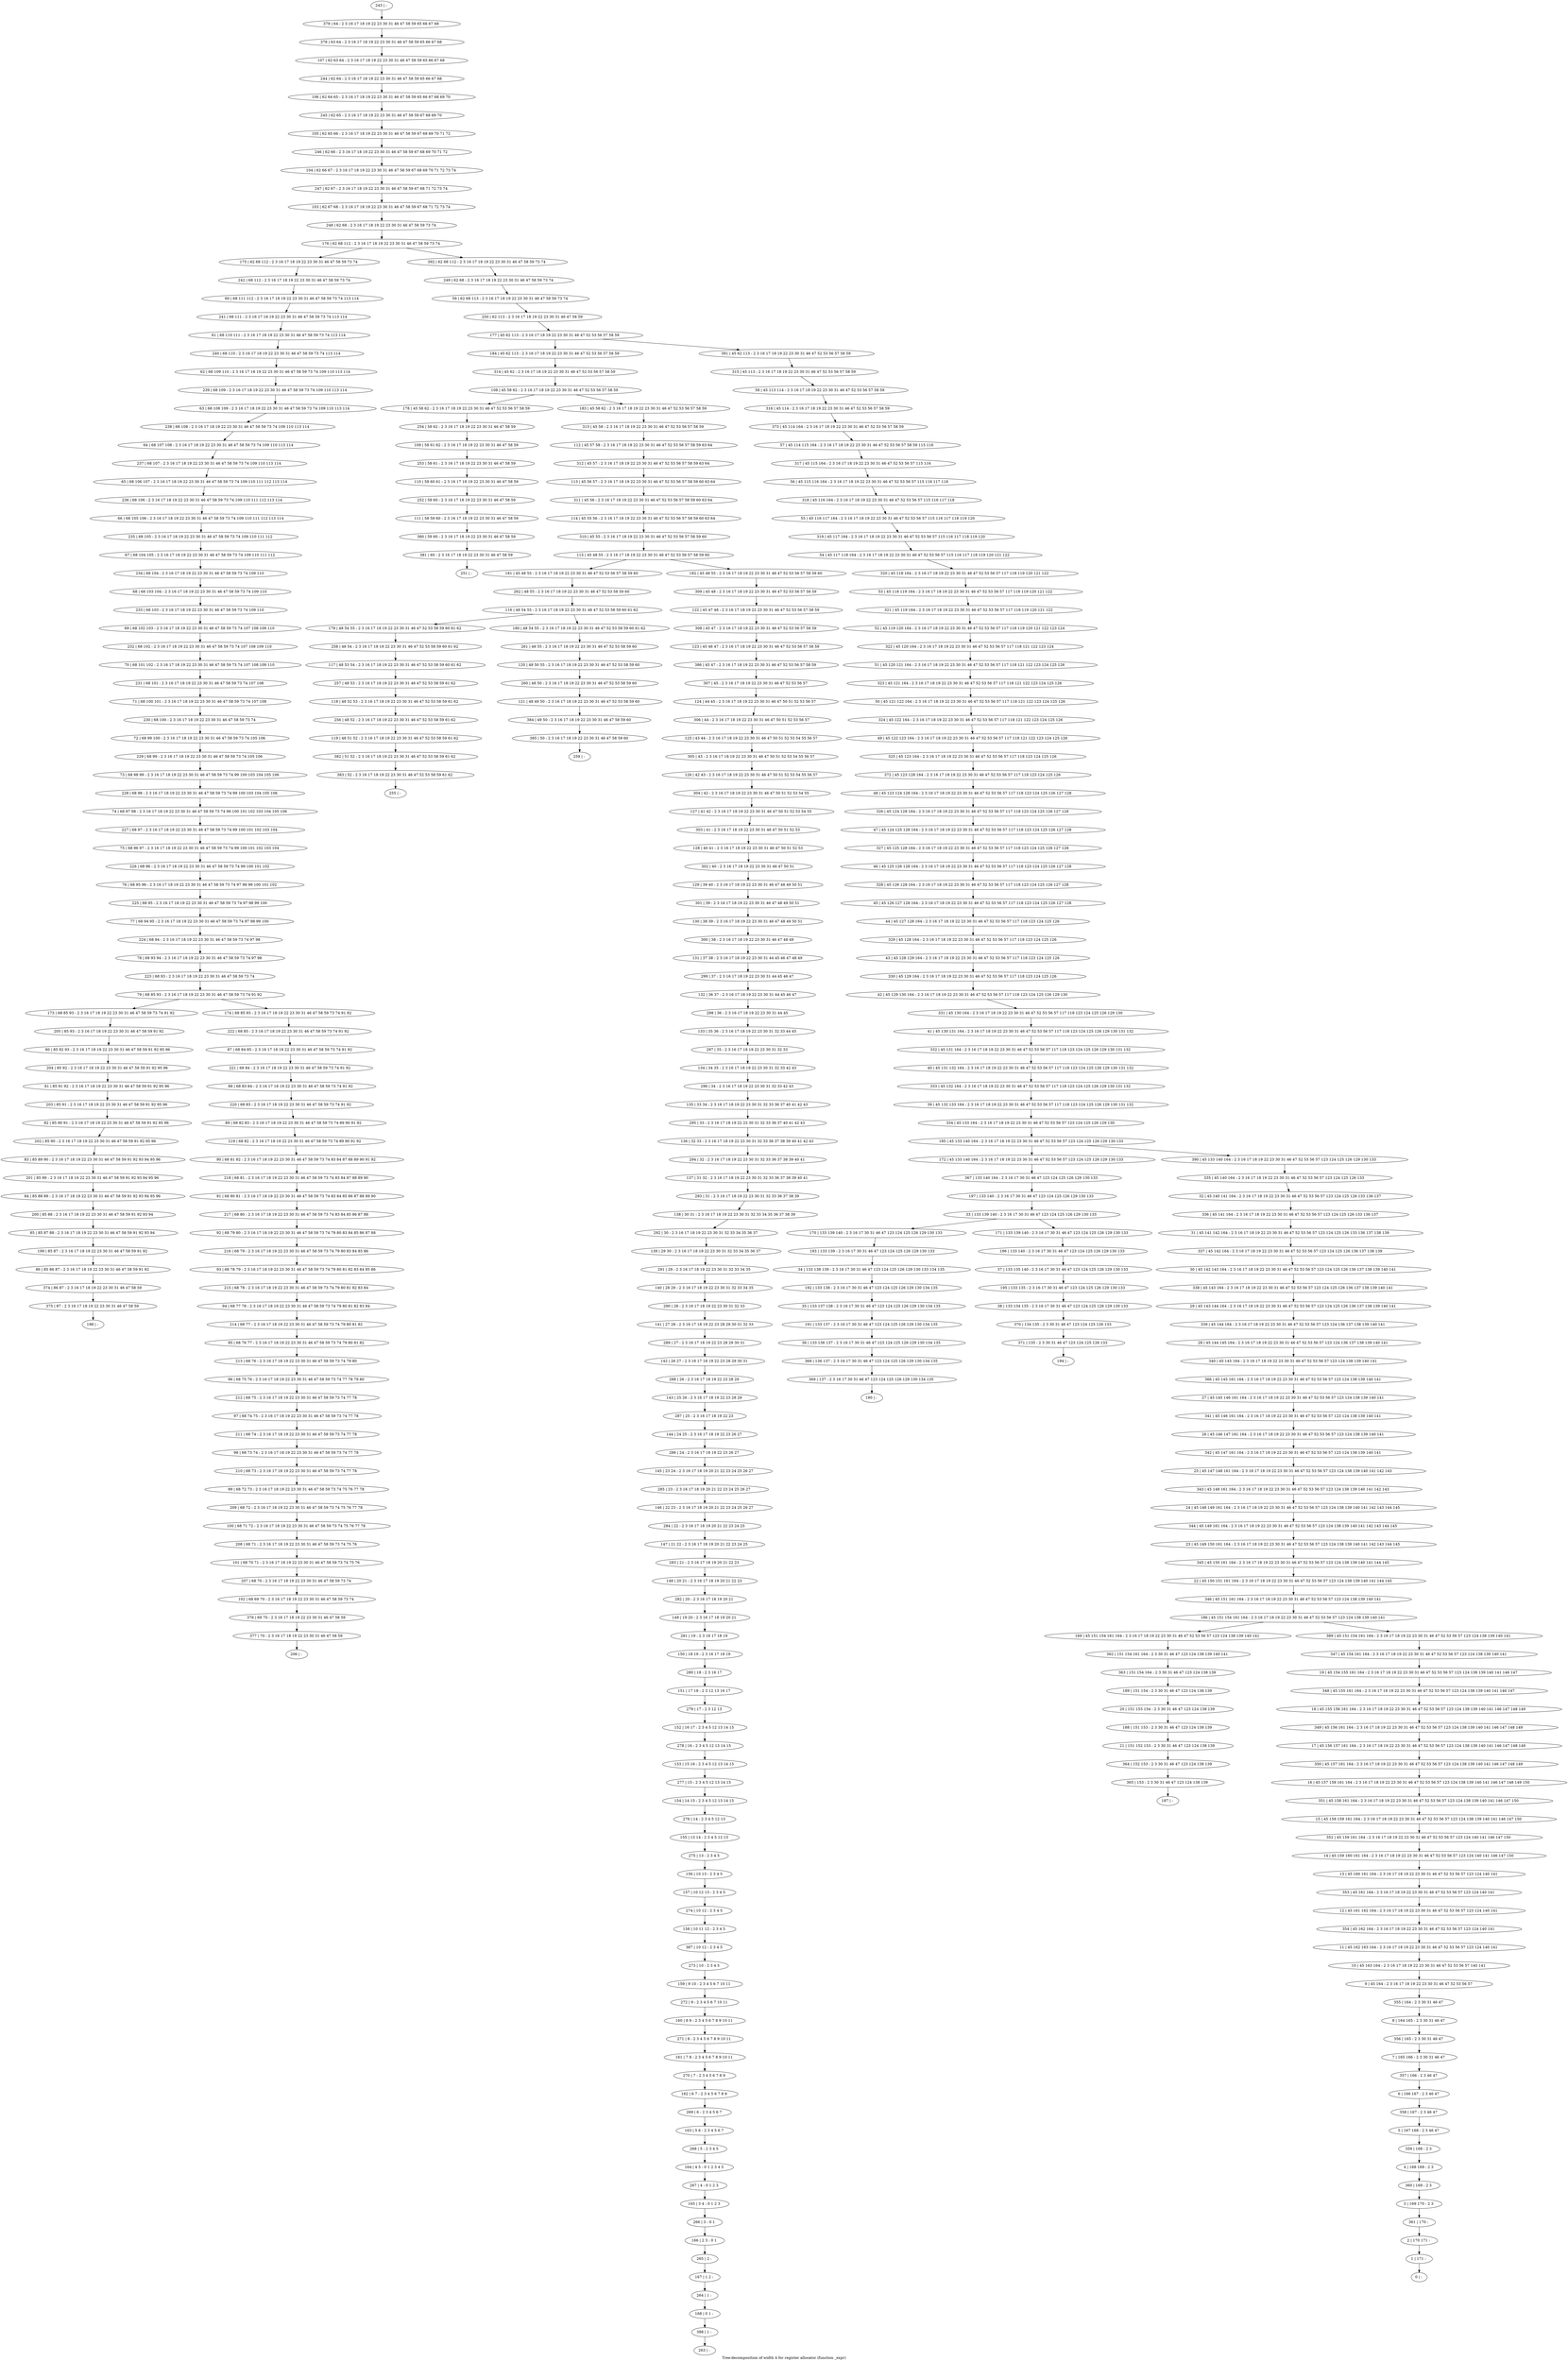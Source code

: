 digraph G {
graph [label="Tree-decomposition of width 4 for register allocator (function _expr)"]
0[label="0 | : "];
1[label="1 | 171 : "];
2[label="2 | 170 171 : "];
3[label="3 | 169 170 : 2 3 "];
4[label="4 | 168 169 : 2 3 "];
5[label="5 | 167 168 : 2 3 46 47 "];
6[label="6 | 166 167 : 2 3 46 47 "];
7[label="7 | 165 166 : 2 3 30 31 46 47 "];
8[label="8 | 164 165 : 2 3 30 31 46 47 "];
9[label="9 | 45 164 : 2 3 16 17 18 19 22 23 30 31 46 47 52 53 56 57 "];
10[label="10 | 45 163 164 : 2 3 16 17 18 19 22 23 30 31 46 47 52 53 56 57 140 141 "];
11[label="11 | 45 162 163 164 : 2 3 16 17 18 19 22 23 30 31 46 47 52 53 56 57 123 124 140 141 "];
12[label="12 | 45 161 162 164 : 2 3 16 17 18 19 22 23 30 31 46 47 52 53 56 57 123 124 140 141 "];
13[label="13 | 45 160 161 164 : 2 3 16 17 18 19 22 23 30 31 46 47 52 53 56 57 123 124 140 141 "];
14[label="14 | 45 159 160 161 164 : 2 3 16 17 18 19 22 23 30 31 46 47 52 53 56 57 123 124 140 141 146 147 150 "];
15[label="15 | 45 158 159 161 164 : 2 3 16 17 18 19 22 23 30 31 46 47 52 53 56 57 123 124 138 139 140 141 146 147 150 "];
16[label="16 | 45 157 158 161 164 : 2 3 16 17 18 19 22 23 30 31 46 47 52 53 56 57 123 124 138 139 140 141 146 147 148 149 150 "];
17[label="17 | 45 156 157 161 164 : 2 3 16 17 18 19 22 23 30 31 46 47 52 53 56 57 123 124 138 139 140 141 146 147 148 149 "];
18[label="18 | 45 155 156 161 164 : 2 3 16 17 18 19 22 23 30 31 46 47 52 53 56 57 123 124 138 139 140 141 146 147 148 149 "];
19[label="19 | 45 154 155 161 164 : 2 3 16 17 18 19 22 23 30 31 46 47 52 53 56 57 123 124 138 139 140 141 146 147 "];
20[label="20 | 151 153 154 : 2 3 30 31 46 47 123 124 138 139 "];
21[label="21 | 151 152 153 : 2 3 30 31 46 47 123 124 138 139 "];
22[label="22 | 45 150 151 161 164 : 2 3 16 17 18 19 22 23 30 31 46 47 52 53 56 57 123 124 138 139 140 141 144 145 "];
23[label="23 | 45 149 150 161 164 : 2 3 16 17 18 19 22 23 30 31 46 47 52 53 56 57 123 124 138 139 140 141 142 143 144 145 "];
24[label="24 | 45 148 149 161 164 : 2 3 16 17 18 19 22 23 30 31 46 47 52 53 56 57 123 124 138 139 140 141 142 143 144 145 "];
25[label="25 | 45 147 148 161 164 : 2 3 16 17 18 19 22 23 30 31 46 47 52 53 56 57 123 124 138 139 140 141 142 143 "];
26[label="26 | 45 146 147 161 164 : 2 3 16 17 18 19 22 23 30 31 46 47 52 53 56 57 123 124 138 139 140 141 "];
27[label="27 | 45 145 146 161 164 : 2 3 16 17 18 19 22 23 30 31 46 47 52 53 56 57 123 124 138 139 140 141 "];
28[label="28 | 45 144 145 164 : 2 3 16 17 18 19 22 23 30 31 46 47 52 53 56 57 123 124 136 137 138 139 140 141 "];
29[label="29 | 45 143 144 164 : 2 3 16 17 18 19 22 23 30 31 46 47 52 53 56 57 123 124 125 126 136 137 138 139 140 141 "];
30[label="30 | 45 142 143 164 : 2 3 16 17 18 19 22 23 30 31 46 47 52 53 56 57 123 124 125 126 136 137 138 139 140 141 "];
31[label="31 | 45 141 142 164 : 2 3 16 17 18 19 22 23 30 31 46 47 52 53 56 57 123 124 125 126 133 136 137 138 139 "];
32[label="32 | 45 140 141 164 : 2 3 16 17 18 19 22 23 30 31 46 47 52 53 56 57 123 124 125 126 133 136 137 "];
33[label="33 | 133 139 140 : 2 3 16 17 30 31 46 47 123 124 125 126 129 130 133 "];
34[label="34 | 133 138 139 : 2 3 16 17 30 31 46 47 123 124 125 126 129 130 133 134 135 "];
35[label="35 | 133 137 138 : 2 3 16 17 30 31 46 47 123 124 125 126 129 130 134 135 "];
36[label="36 | 133 136 137 : 2 3 16 17 30 31 46 47 123 124 125 126 129 130 134 135 "];
37[label="37 | 133 135 140 : 2 3 16 17 30 31 46 47 123 124 125 126 129 130 133 "];
38[label="38 | 133 134 135 : 2 3 16 17 30 31 46 47 123 124 125 126 129 130 133 "];
39[label="39 | 45 132 133 164 : 2 3 16 17 18 19 22 23 30 31 46 47 52 53 56 57 117 118 123 124 125 126 129 130 131 132 "];
40[label="40 | 45 131 132 164 : 2 3 16 17 18 19 22 23 30 31 46 47 52 53 56 57 117 118 123 124 125 126 129 130 131 132 "];
41[label="41 | 45 130 131 164 : 2 3 16 17 18 19 22 23 30 31 46 47 52 53 56 57 117 118 123 124 125 126 129 130 131 132 "];
42[label="42 | 45 129 130 164 : 2 3 16 17 18 19 22 23 30 31 46 47 52 53 56 57 117 118 123 124 125 126 129 130 "];
43[label="43 | 45 128 129 164 : 2 3 16 17 18 19 22 23 30 31 46 47 52 53 56 57 117 118 123 124 125 126 "];
44[label="44 | 45 127 128 164 : 2 3 16 17 18 19 22 23 30 31 46 47 52 53 56 57 117 118 123 124 125 126 "];
45[label="45 | 45 126 127 128 164 : 2 3 16 17 18 19 22 23 30 31 46 47 52 53 56 57 117 118 123 124 125 126 127 128 "];
46[label="46 | 45 125 126 128 164 : 2 3 16 17 18 19 22 23 30 31 46 47 52 53 56 57 117 118 123 124 125 126 127 128 "];
47[label="47 | 45 124 125 128 164 : 2 3 16 17 18 19 22 23 30 31 46 47 52 53 56 57 117 118 123 124 125 126 127 128 "];
48[label="48 | 45 123 124 128 164 : 2 3 16 17 18 19 22 23 30 31 46 47 52 53 56 57 117 118 123 124 125 126 127 128 "];
49[label="49 | 45 122 123 164 : 2 3 16 17 18 19 22 23 30 31 46 47 52 53 56 57 117 118 121 122 123 124 125 126 "];
50[label="50 | 45 121 122 164 : 2 3 16 17 18 19 22 23 30 31 46 47 52 53 56 57 117 118 121 122 123 124 125 126 "];
51[label="51 | 45 120 121 164 : 2 3 16 17 18 19 22 23 30 31 46 47 52 53 56 57 117 118 121 122 123 124 125 126 "];
52[label="52 | 45 119 120 164 : 2 3 16 17 18 19 22 23 30 31 46 47 52 53 56 57 117 118 119 120 121 122 123 124 "];
53[label="53 | 45 118 119 164 : 2 3 16 17 18 19 22 23 30 31 46 47 52 53 56 57 117 118 119 120 121 122 "];
54[label="54 | 45 117 118 164 : 2 3 16 17 18 19 22 23 30 31 46 47 52 53 56 57 115 116 117 118 119 120 121 122 "];
55[label="55 | 45 116 117 164 : 2 3 16 17 18 19 22 23 30 31 46 47 52 53 56 57 115 116 117 118 119 120 "];
56[label="56 | 45 115 116 164 : 2 3 16 17 18 19 22 23 30 31 46 47 52 53 56 57 115 116 117 118 "];
57[label="57 | 45 114 115 164 : 2 3 16 17 18 19 22 23 30 31 46 47 52 53 56 57 58 59 115 116 "];
58[label="58 | 45 113 114 : 2 3 16 17 18 19 22 23 30 31 46 47 52 53 56 57 58 59 "];
59[label="59 | 62 68 113 : 2 3 16 17 18 19 22 23 30 31 46 47 58 59 73 74 "];
60[label="60 | 68 111 112 : 2 3 16 17 18 19 22 23 30 31 46 47 58 59 73 74 113 114 "];
61[label="61 | 68 110 111 : 2 3 16 17 18 19 22 23 30 31 46 47 58 59 73 74 113 114 "];
62[label="62 | 68 109 110 : 2 3 16 17 18 19 22 23 30 31 46 47 58 59 73 74 109 110 113 114 "];
63[label="63 | 68 108 109 : 2 3 16 17 18 19 22 23 30 31 46 47 58 59 73 74 109 110 113 114 "];
64[label="64 | 68 107 108 : 2 3 16 17 18 19 22 23 30 31 46 47 58 59 73 74 109 110 113 114 "];
65[label="65 | 68 106 107 : 2 3 16 17 18 19 22 23 30 31 46 47 58 59 73 74 109 110 111 112 113 114 "];
66[label="66 | 68 105 106 : 2 3 16 17 18 19 22 23 30 31 46 47 58 59 73 74 109 110 111 112 113 114 "];
67[label="67 | 68 104 105 : 2 3 16 17 18 19 22 23 30 31 46 47 58 59 73 74 109 110 111 112 "];
68[label="68 | 68 103 104 : 2 3 16 17 18 19 22 23 30 31 46 47 58 59 73 74 109 110 "];
69[label="69 | 68 102 103 : 2 3 16 17 18 19 22 23 30 31 46 47 58 59 73 74 107 108 109 110 "];
70[label="70 | 68 101 102 : 2 3 16 17 18 19 22 23 30 31 46 47 58 59 73 74 107 108 109 110 "];
71[label="71 | 68 100 101 : 2 3 16 17 18 19 22 23 30 31 46 47 58 59 73 74 107 108 "];
72[label="72 | 68 99 100 : 2 3 16 17 18 19 22 23 30 31 46 47 58 59 73 74 105 106 "];
73[label="73 | 68 98 99 : 2 3 16 17 18 19 22 23 30 31 46 47 58 59 73 74 99 100 103 104 105 106 "];
74[label="74 | 68 97 98 : 2 3 16 17 18 19 22 23 30 31 46 47 58 59 73 74 99 100 101 102 103 104 105 106 "];
75[label="75 | 68 96 97 : 2 3 16 17 18 19 22 23 30 31 46 47 58 59 73 74 99 100 101 102 103 104 "];
76[label="76 | 68 95 96 : 2 3 16 17 18 19 22 23 30 31 46 47 58 59 73 74 97 98 99 100 101 102 "];
77[label="77 | 68 94 95 : 2 3 16 17 18 19 22 23 30 31 46 47 58 59 73 74 97 98 99 100 "];
78[label="78 | 68 93 94 : 2 3 16 17 18 19 22 23 30 31 46 47 58 59 73 74 97 98 "];
79[label="79 | 68 85 93 : 2 3 16 17 18 19 22 23 30 31 46 47 58 59 73 74 91 92 "];
80[label="80 | 85 92 93 : 2 3 16 17 18 19 22 23 30 31 46 47 58 59 91 92 95 96 "];
81[label="81 | 85 91 92 : 2 3 16 17 18 19 22 23 30 31 46 47 58 59 91 92 95 96 "];
82[label="82 | 85 90 91 : 2 3 16 17 18 19 22 23 30 31 46 47 58 59 91 92 95 96 "];
83[label="83 | 85 89 90 : 2 3 16 17 18 19 22 23 30 31 46 47 58 59 91 92 93 94 95 96 "];
84[label="84 | 85 88 89 : 2 3 16 17 18 19 22 23 30 31 46 47 58 59 91 92 93 94 95 96 "];
85[label="85 | 85 87 88 : 2 3 16 17 18 19 22 23 30 31 46 47 58 59 91 92 93 94 "];
86[label="86 | 85 86 87 : 2 3 16 17 18 19 22 23 30 31 46 47 58 59 91 92 "];
87[label="87 | 68 84 85 : 2 3 16 17 18 19 22 23 30 31 46 47 58 59 73 74 91 92 "];
88[label="88 | 68 83 84 : 2 3 16 17 18 19 22 23 30 31 46 47 58 59 73 74 91 92 "];
89[label="89 | 68 82 83 : 2 3 16 17 18 19 22 23 30 31 46 47 58 59 73 74 89 90 91 92 "];
90[label="90 | 68 81 82 : 2 3 16 17 18 19 22 23 30 31 46 47 58 59 73 74 83 84 87 88 89 90 91 92 "];
91[label="91 | 68 80 81 : 2 3 16 17 18 19 22 23 30 31 46 47 58 59 73 74 83 84 85 86 87 88 89 90 "];
92[label="92 | 68 79 80 : 2 3 16 17 18 19 22 23 30 31 46 47 58 59 73 74 79 80 83 84 85 86 87 88 "];
93[label="93 | 68 78 79 : 2 3 16 17 18 19 22 23 30 31 46 47 58 59 73 74 79 80 81 82 83 84 85 86 "];
94[label="94 | 68 77 78 : 2 3 16 17 18 19 22 23 30 31 46 47 58 59 73 74 79 80 81 82 83 84 "];
95[label="95 | 68 76 77 : 2 3 16 17 18 19 22 23 30 31 46 47 58 59 73 74 79 80 81 82 "];
96[label="96 | 68 75 76 : 2 3 16 17 18 19 22 23 30 31 46 47 58 59 73 74 77 78 79 80 "];
97[label="97 | 68 74 75 : 2 3 16 17 18 19 22 23 30 31 46 47 58 59 73 74 77 78 "];
98[label="98 | 68 73 74 : 2 3 16 17 18 19 22 23 30 31 46 47 58 59 73 74 77 78 "];
99[label="99 | 68 72 73 : 2 3 16 17 18 19 22 23 30 31 46 47 58 59 73 74 75 76 77 78 "];
100[label="100 | 68 71 72 : 2 3 16 17 18 19 22 23 30 31 46 47 58 59 73 74 75 76 77 78 "];
101[label="101 | 68 70 71 : 2 3 16 17 18 19 22 23 30 31 46 47 58 59 73 74 75 76 "];
102[label="102 | 68 69 70 : 2 3 16 17 18 19 22 23 30 31 46 47 58 59 73 74 "];
103[label="103 | 62 67 68 : 2 3 16 17 18 19 22 23 30 31 46 47 58 59 67 68 71 72 73 74 "];
104[label="104 | 62 66 67 : 2 3 16 17 18 19 22 23 30 31 46 47 58 59 67 68 69 70 71 72 73 74 "];
105[label="105 | 62 65 66 : 2 3 16 17 18 19 22 23 30 31 46 47 58 59 67 68 69 70 71 72 "];
106[label="106 | 62 64 65 : 2 3 16 17 18 19 22 23 30 31 46 47 58 59 65 66 67 68 69 70 "];
107[label="107 | 62 63 64 : 2 3 16 17 18 19 22 23 30 31 46 47 58 59 65 66 67 68 "];
108[label="108 | 45 58 62 : 2 3 16 17 18 19 22 23 30 31 46 47 52 53 56 57 58 59 "];
109[label="109 | 58 61 62 : 2 3 16 17 18 19 22 23 30 31 46 47 58 59 "];
110[label="110 | 58 60 61 : 2 3 16 17 18 19 22 23 30 31 46 47 58 59 "];
111[label="111 | 58 59 60 : 2 3 16 17 18 19 22 23 30 31 46 47 58 59 "];
112[label="112 | 45 57 58 : 2 3 16 17 18 19 22 23 30 31 46 47 52 53 56 57 58 59 63 64 "];
113[label="113 | 45 56 57 : 2 3 16 17 18 19 22 23 30 31 46 47 52 53 56 57 58 59 60 63 64 "];
114[label="114 | 45 55 56 : 2 3 16 17 18 19 22 23 30 31 46 47 52 53 56 57 58 59 60 63 64 "];
115[label="115 | 45 48 55 : 2 3 16 17 18 19 22 23 30 31 46 47 52 53 56 57 58 59 60 "];
116[label="116 | 48 54 55 : 2 3 16 17 18 19 22 23 30 31 46 47 52 53 58 59 60 61 62 "];
117[label="117 | 48 53 54 : 2 3 16 17 18 19 22 23 30 31 46 47 52 53 58 59 60 61 62 "];
118[label="118 | 48 52 53 : 2 3 16 17 18 19 22 23 30 31 46 47 52 53 58 59 61 62 "];
119[label="119 | 48 51 52 : 2 3 16 17 18 19 22 23 30 31 46 47 52 53 58 59 61 62 "];
120[label="120 | 48 50 55 : 2 3 16 17 18 19 22 23 30 31 46 47 52 53 58 59 60 "];
121[label="121 | 48 49 50 : 2 3 16 17 18 19 22 23 30 31 46 47 52 53 58 59 60 "];
122[label="122 | 45 47 48 : 2 3 16 17 18 19 22 23 30 31 46 47 52 53 56 57 58 59 "];
123[label="123 | 45 46 47 : 2 3 16 17 18 19 22 23 30 31 46 47 52 53 56 57 58 59 "];
124[label="124 | 44 45 : 2 3 16 17 18 19 22 23 30 31 46 47 50 51 52 53 56 57 "];
125[label="125 | 43 44 : 2 3 16 17 18 19 22 23 30 31 46 47 50 51 52 53 54 55 56 57 "];
126[label="126 | 42 43 : 2 3 16 17 18 19 22 23 30 31 46 47 50 51 52 53 54 55 56 57 "];
127[label="127 | 41 42 : 2 3 16 17 18 19 22 23 30 31 46 47 50 51 52 53 54 55 "];
128[label="128 | 40 41 : 2 3 16 17 18 19 22 23 30 31 46 47 50 51 52 53 "];
129[label="129 | 39 40 : 2 3 16 17 18 19 22 23 30 31 46 47 48 49 50 51 "];
130[label="130 | 38 39 : 2 3 16 17 18 19 22 23 30 31 46 47 48 49 50 51 "];
131[label="131 | 37 38 : 2 3 16 17 18 19 22 23 30 31 44 45 46 47 48 49 "];
132[label="132 | 36 37 : 2 3 16 17 18 19 22 23 30 31 44 45 46 47 "];
133[label="133 | 35 36 : 2 3 16 17 18 19 22 23 30 31 32 33 44 45 "];
134[label="134 | 34 35 : 2 3 16 17 18 19 22 23 30 31 32 33 42 43 "];
135[label="135 | 33 34 : 2 3 16 17 18 19 22 23 30 31 32 33 36 37 40 41 42 43 "];
136[label="136 | 32 33 : 2 3 16 17 18 19 22 23 30 31 32 33 36 37 38 39 40 41 42 43 "];
137[label="137 | 31 32 : 2 3 16 17 18 19 22 23 30 31 32 33 36 37 38 39 40 41 "];
138[label="138 | 30 31 : 2 3 16 17 18 19 22 23 30 31 32 33 34 35 36 37 38 39 "];
139[label="139 | 29 30 : 2 3 16 17 18 19 22 23 30 31 32 33 34 35 36 37 "];
140[label="140 | 28 29 : 2 3 16 17 18 19 22 23 30 31 32 33 34 35 "];
141[label="141 | 27 28 : 2 3 16 17 18 19 22 23 28 29 30 31 32 33 "];
142[label="142 | 26 27 : 2 3 16 17 18 19 22 23 28 29 30 31 "];
143[label="143 | 25 26 : 2 3 16 17 18 19 22 23 28 29 "];
144[label="144 | 24 25 : 2 3 16 17 18 19 22 23 26 27 "];
145[label="145 | 23 24 : 2 3 16 17 18 19 20 21 22 23 24 25 26 27 "];
146[label="146 | 22 23 : 2 3 16 17 18 19 20 21 22 23 24 25 26 27 "];
147[label="147 | 21 22 : 2 3 16 17 18 19 20 21 22 23 24 25 "];
148[label="148 | 20 21 : 2 3 16 17 18 19 20 21 22 23 "];
149[label="149 | 19 20 : 2 3 16 17 18 19 20 21 "];
150[label="150 | 18 19 : 2 3 16 17 18 19 "];
151[label="151 | 17 18 : 2 3 12 13 16 17 "];
152[label="152 | 16 17 : 2 3 4 5 12 13 14 15 "];
153[label="153 | 15 16 : 2 3 4 5 12 13 14 15 "];
154[label="154 | 14 15 : 2 3 4 5 12 13 14 15 "];
155[label="155 | 13 14 : 2 3 4 5 12 13 "];
156[label="156 | 10 13 : 2 3 4 5 "];
157[label="157 | 10 12 13 : 2 3 4 5 "];
158[label="158 | 10 11 12 : 2 3 4 5 "];
159[label="159 | 9 10 : 2 3 4 5 6 7 10 11 "];
160[label="160 | 8 9 : 2 3 4 5 6 7 8 9 10 11 "];
161[label="161 | 7 8 : 2 3 4 5 6 7 8 9 10 11 "];
162[label="162 | 6 7 : 2 3 4 5 6 7 8 9 "];
163[label="163 | 5 6 : 2 3 4 5 6 7 "];
164[label="164 | 4 5 : 0 1 2 3 4 5 "];
165[label="165 | 3 4 : 0 1 2 3 "];
166[label="166 | 2 3 : 0 1 "];
167[label="167 | 1 2 : "];
168[label="168 | 0 1 : "];
169[label="169 | 45 151 154 161 164 : 2 3 16 17 18 19 22 23 30 31 46 47 52 53 56 57 123 124 138 139 140 141 "];
170[label="170 | 133 139 140 : 2 3 16 17 30 31 46 47 123 124 125 126 129 130 133 "];
171[label="171 | 133 139 140 : 2 3 16 17 30 31 46 47 123 124 125 126 129 130 133 "];
172[label="172 | 45 133 140 164 : 2 3 16 17 18 19 22 23 30 31 46 47 52 53 56 57 123 124 125 126 129 130 133 "];
173[label="173 | 68 85 93 : 2 3 16 17 18 19 22 23 30 31 46 47 58 59 73 74 91 92 "];
174[label="174 | 68 85 93 : 2 3 16 17 18 19 22 23 30 31 46 47 58 59 73 74 91 92 "];
175[label="175 | 62 68 112 : 2 3 16 17 18 19 22 23 30 31 46 47 58 59 73 74 "];
176[label="176 | 62 68 112 : 2 3 16 17 18 19 22 23 30 31 46 47 58 59 73 74 "];
177[label="177 | 45 62 113 : 2 3 16 17 18 19 22 23 30 31 46 47 52 53 56 57 58 59 "];
178[label="178 | 45 58 62 : 2 3 16 17 18 19 22 23 30 31 46 47 52 53 56 57 58 59 "];
179[label="179 | 48 54 55 : 2 3 16 17 18 19 22 23 30 31 46 47 52 53 58 59 60 61 62 "];
180[label="180 | 48 54 55 : 2 3 16 17 18 19 22 23 30 31 46 47 52 53 58 59 60 61 62 "];
181[label="181 | 45 48 55 : 2 3 16 17 18 19 22 23 30 31 46 47 52 53 56 57 58 59 60 "];
182[label="182 | 45 48 55 : 2 3 16 17 18 19 22 23 30 31 46 47 52 53 56 57 58 59 60 "];
183[label="183 | 45 58 62 : 2 3 16 17 18 19 22 23 30 31 46 47 52 53 56 57 58 59 "];
184[label="184 | 45 62 113 : 2 3 16 17 18 19 22 23 30 31 46 47 52 53 56 57 58 59 "];
185[label="185 | 45 133 140 164 : 2 3 16 17 18 19 22 23 30 31 46 47 52 53 56 57 123 124 125 126 129 130 133 "];
186[label="186 | 45 151 154 161 164 : 2 3 16 17 18 19 22 23 30 31 46 47 52 53 56 57 123 124 138 139 140 141 "];
187[label="187 | : "];
188[label="188 | 151 153 : 2 3 30 31 46 47 123 124 138 139 "];
189[label="189 | 151 154 : 2 3 30 31 46 47 123 124 138 139 "];
190[label="190 | : "];
191[label="191 | 133 137 : 2 3 16 17 30 31 46 47 123 124 125 126 129 130 134 135 "];
192[label="192 | 133 138 : 2 3 16 17 30 31 46 47 123 124 125 126 129 130 134 135 "];
193[label="193 | 133 139 : 2 3 16 17 30 31 46 47 123 124 125 126 129 130 133 "];
194[label="194 | : "];
195[label="195 | 133 135 : 2 3 16 17 30 31 46 47 123 124 125 126 129 130 133 "];
196[label="196 | 133 140 : 2 3 16 17 30 31 46 47 123 124 125 126 129 130 133 "];
197[label="197 | 133 140 : 2 3 16 17 30 31 46 47 123 124 125 126 129 130 133 "];
198[label="198 | : "];
199[label="199 | 85 87 : 2 3 16 17 18 19 22 23 30 31 46 47 58 59 91 92 "];
200[label="200 | 85 88 : 2 3 16 17 18 19 22 23 30 31 46 47 58 59 91 92 93 94 "];
201[label="201 | 85 89 : 2 3 16 17 18 19 22 23 30 31 46 47 58 59 91 92 93 94 95 96 "];
202[label="202 | 85 90 : 2 3 16 17 18 19 22 23 30 31 46 47 58 59 91 92 95 96 "];
203[label="203 | 85 91 : 2 3 16 17 18 19 22 23 30 31 46 47 58 59 91 92 95 96 "];
204[label="204 | 85 92 : 2 3 16 17 18 19 22 23 30 31 46 47 58 59 91 92 95 96 "];
205[label="205 | 85 93 : 2 3 16 17 18 19 22 23 30 31 46 47 58 59 91 92 "];
206[label="206 | : "];
207[label="207 | 68 70 : 2 3 16 17 18 19 22 23 30 31 46 47 58 59 73 74 "];
208[label="208 | 68 71 : 2 3 16 17 18 19 22 23 30 31 46 47 58 59 73 74 75 76 "];
209[label="209 | 68 72 : 2 3 16 17 18 19 22 23 30 31 46 47 58 59 73 74 75 76 77 78 "];
210[label="210 | 68 73 : 2 3 16 17 18 19 22 23 30 31 46 47 58 59 73 74 77 78 "];
211[label="211 | 68 74 : 2 3 16 17 18 19 22 23 30 31 46 47 58 59 73 74 77 78 "];
212[label="212 | 68 75 : 2 3 16 17 18 19 22 23 30 31 46 47 58 59 73 74 77 78 "];
213[label="213 | 68 76 : 2 3 16 17 18 19 22 23 30 31 46 47 58 59 73 74 79 80 "];
214[label="214 | 68 77 : 2 3 16 17 18 19 22 23 30 31 46 47 58 59 73 74 79 80 81 82 "];
215[label="215 | 68 78 : 2 3 16 17 18 19 22 23 30 31 46 47 58 59 73 74 79 80 81 82 83 84 "];
216[label="216 | 68 79 : 2 3 16 17 18 19 22 23 30 31 46 47 58 59 73 74 79 80 83 84 85 86 "];
217[label="217 | 68 80 : 2 3 16 17 18 19 22 23 30 31 46 47 58 59 73 74 83 84 85 86 87 88 "];
218[label="218 | 68 81 : 2 3 16 17 18 19 22 23 30 31 46 47 58 59 73 74 83 84 87 88 89 90 "];
219[label="219 | 68 82 : 2 3 16 17 18 19 22 23 30 31 46 47 58 59 73 74 89 90 91 92 "];
220[label="220 | 68 83 : 2 3 16 17 18 19 22 23 30 31 46 47 58 59 73 74 91 92 "];
221[label="221 | 68 84 : 2 3 16 17 18 19 22 23 30 31 46 47 58 59 73 74 91 92 "];
222[label="222 | 68 85 : 2 3 16 17 18 19 22 23 30 31 46 47 58 59 73 74 91 92 "];
223[label="223 | 68 93 : 2 3 16 17 18 19 22 23 30 31 46 47 58 59 73 74 "];
224[label="224 | 68 94 : 2 3 16 17 18 19 22 23 30 31 46 47 58 59 73 74 97 98 "];
225[label="225 | 68 95 : 2 3 16 17 18 19 22 23 30 31 46 47 58 59 73 74 97 98 99 100 "];
226[label="226 | 68 96 : 2 3 16 17 18 19 22 23 30 31 46 47 58 59 73 74 99 100 101 102 "];
227[label="227 | 68 97 : 2 3 16 17 18 19 22 23 30 31 46 47 58 59 73 74 99 100 101 102 103 104 "];
228[label="228 | 68 98 : 2 3 16 17 18 19 22 23 30 31 46 47 58 59 73 74 99 100 103 104 105 106 "];
229[label="229 | 68 99 : 2 3 16 17 18 19 22 23 30 31 46 47 58 59 73 74 105 106 "];
230[label="230 | 68 100 : 2 3 16 17 18 19 22 23 30 31 46 47 58 59 73 74 "];
231[label="231 | 68 101 : 2 3 16 17 18 19 22 23 30 31 46 47 58 59 73 74 107 108 "];
232[label="232 | 68 102 : 2 3 16 17 18 19 22 23 30 31 46 47 58 59 73 74 107 108 109 110 "];
233[label="233 | 68 103 : 2 3 16 17 18 19 22 23 30 31 46 47 58 59 73 74 109 110 "];
234[label="234 | 68 104 : 2 3 16 17 18 19 22 23 30 31 46 47 58 59 73 74 109 110 "];
235[label="235 | 68 105 : 2 3 16 17 18 19 22 23 30 31 46 47 58 59 73 74 109 110 111 112 "];
236[label="236 | 68 106 : 2 3 16 17 18 19 22 23 30 31 46 47 58 59 73 74 109 110 111 112 113 114 "];
237[label="237 | 68 107 : 2 3 16 17 18 19 22 23 30 31 46 47 58 59 73 74 109 110 113 114 "];
238[label="238 | 68 108 : 2 3 16 17 18 19 22 23 30 31 46 47 58 59 73 74 109 110 113 114 "];
239[label="239 | 68 109 : 2 3 16 17 18 19 22 23 30 31 46 47 58 59 73 74 109 110 113 114 "];
240[label="240 | 68 110 : 2 3 16 17 18 19 22 23 30 31 46 47 58 59 73 74 113 114 "];
241[label="241 | 68 111 : 2 3 16 17 18 19 22 23 30 31 46 47 58 59 73 74 113 114 "];
242[label="242 | 68 112 : 2 3 16 17 18 19 22 23 30 31 46 47 58 59 73 74 "];
243[label="243 | : "];
244[label="244 | 62 64 : 2 3 16 17 18 19 22 23 30 31 46 47 58 59 65 66 67 68 "];
245[label="245 | 62 65 : 2 3 16 17 18 19 22 23 30 31 46 47 58 59 67 68 69 70 "];
246[label="246 | 62 66 : 2 3 16 17 18 19 22 23 30 31 46 47 58 59 67 68 69 70 71 72 "];
247[label="247 | 62 67 : 2 3 16 17 18 19 22 23 30 31 46 47 58 59 67 68 71 72 73 74 "];
248[label="248 | 62 68 : 2 3 16 17 18 19 22 23 30 31 46 47 58 59 73 74 "];
249[label="249 | 62 68 : 2 3 16 17 18 19 22 23 30 31 46 47 58 59 73 74 "];
250[label="250 | 62 113 : 2 3 16 17 18 19 22 23 30 31 46 47 58 59 "];
251[label="251 | : "];
252[label="252 | 58 60 : 2 3 16 17 18 19 22 23 30 31 46 47 58 59 "];
253[label="253 | 58 61 : 2 3 16 17 18 19 22 23 30 31 46 47 58 59 "];
254[label="254 | 58 62 : 2 3 16 17 18 19 22 23 30 31 46 47 58 59 "];
255[label="255 | : "];
256[label="256 | 48 52 : 2 3 16 17 18 19 22 23 30 31 46 47 52 53 58 59 61 62 "];
257[label="257 | 48 53 : 2 3 16 17 18 19 22 23 30 31 46 47 52 53 58 59 61 62 "];
258[label="258 | 48 54 : 2 3 16 17 18 19 22 23 30 31 46 47 52 53 58 59 60 61 62 "];
259[label="259 | : "];
260[label="260 | 48 50 : 2 3 16 17 18 19 22 23 30 31 46 47 52 53 58 59 60 "];
261[label="261 | 48 55 : 2 3 16 17 18 19 22 23 30 31 46 47 52 53 58 59 60 "];
262[label="262 | 48 55 : 2 3 16 17 18 19 22 23 30 31 46 47 52 53 58 59 60 "];
263[label="263 | : "];
264[label="264 | 1 : "];
265[label="265 | 2 : "];
266[label="266 | 3 : 0 1 "];
267[label="267 | 4 : 0 1 2 3 "];
268[label="268 | 5 : 2 3 4 5 "];
269[label="269 | 6 : 2 3 4 5 6 7 "];
270[label="270 | 7 : 2 3 4 5 6 7 8 9 "];
271[label="271 | 8 : 2 3 4 5 6 7 8 9 10 11 "];
272[label="272 | 9 : 2 3 4 5 6 7 10 11 "];
273[label="273 | 10 : 2 3 4 5 "];
274[label="274 | 10 12 : 2 3 4 5 "];
275[label="275 | 13 : 2 3 4 5 "];
276[label="276 | 14 : 2 3 4 5 12 13 "];
277[label="277 | 15 : 2 3 4 5 12 13 14 15 "];
278[label="278 | 16 : 2 3 4 5 12 13 14 15 "];
279[label="279 | 17 : 2 3 12 13 "];
280[label="280 | 18 : 2 3 16 17 "];
281[label="281 | 19 : 2 3 16 17 18 19 "];
282[label="282 | 20 : 2 3 16 17 18 19 20 21 "];
283[label="283 | 21 : 2 3 16 17 18 19 20 21 22 23 "];
284[label="284 | 22 : 2 3 16 17 18 19 20 21 22 23 24 25 "];
285[label="285 | 23 : 2 3 16 17 18 19 20 21 22 23 24 25 26 27 "];
286[label="286 | 24 : 2 3 16 17 18 19 22 23 26 27 "];
287[label="287 | 25 : 2 3 16 17 18 19 22 23 "];
288[label="288 | 26 : 2 3 16 17 18 19 22 23 28 29 "];
289[label="289 | 27 : 2 3 16 17 18 19 22 23 28 29 30 31 "];
290[label="290 | 28 : 2 3 16 17 18 19 22 23 30 31 32 33 "];
291[label="291 | 29 : 2 3 16 17 18 19 22 23 30 31 32 33 34 35 "];
292[label="292 | 30 : 2 3 16 17 18 19 22 23 30 31 32 33 34 35 36 37 "];
293[label="293 | 31 : 2 3 16 17 18 19 22 23 30 31 32 33 36 37 38 39 "];
294[label="294 | 32 : 2 3 16 17 18 19 22 23 30 31 32 33 36 37 38 39 40 41 "];
295[label="295 | 33 : 2 3 16 17 18 19 22 23 30 31 32 33 36 37 40 41 42 43 "];
296[label="296 | 34 : 2 3 16 17 18 19 22 23 30 31 32 33 42 43 "];
297[label="297 | 35 : 2 3 16 17 18 19 22 23 30 31 32 33 "];
298[label="298 | 36 : 2 3 16 17 18 19 22 23 30 31 44 45 "];
299[label="299 | 37 : 2 3 16 17 18 19 22 23 30 31 44 45 46 47 "];
300[label="300 | 38 : 2 3 16 17 18 19 22 23 30 31 46 47 48 49 "];
301[label="301 | 39 : 2 3 16 17 18 19 22 23 30 31 46 47 48 49 50 51 "];
302[label="302 | 40 : 2 3 16 17 18 19 22 23 30 31 46 47 50 51 "];
303[label="303 | 41 : 2 3 16 17 18 19 22 23 30 31 46 47 50 51 52 53 "];
304[label="304 | 42 : 2 3 16 17 18 19 22 23 30 31 46 47 50 51 52 53 54 55 "];
305[label="305 | 43 : 2 3 16 17 18 19 22 23 30 31 46 47 50 51 52 53 54 55 56 57 "];
306[label="306 | 44 : 2 3 16 17 18 19 22 23 30 31 46 47 50 51 52 53 56 57 "];
307[label="307 | 45 : 2 3 16 17 18 19 22 23 30 31 46 47 52 53 56 57 "];
308[label="308 | 45 47 : 2 3 16 17 18 19 22 23 30 31 46 47 52 53 56 57 58 59 "];
309[label="309 | 45 48 : 2 3 16 17 18 19 22 23 30 31 46 47 52 53 56 57 58 59 "];
310[label="310 | 45 55 : 2 3 16 17 18 19 22 23 30 31 46 47 52 53 56 57 58 59 60 "];
311[label="311 | 45 56 : 2 3 16 17 18 19 22 23 30 31 46 47 52 53 56 57 58 59 60 63 64 "];
312[label="312 | 45 57 : 2 3 16 17 18 19 22 23 30 31 46 47 52 53 56 57 58 59 63 64 "];
313[label="313 | 45 58 : 2 3 16 17 18 19 22 23 30 31 46 47 52 53 56 57 58 59 "];
314[label="314 | 45 62 : 2 3 16 17 18 19 22 23 30 31 46 47 52 53 56 57 58 59 "];
315[label="315 | 45 113 : 2 3 16 17 18 19 22 23 30 31 46 47 52 53 56 57 58 59 "];
316[label="316 | 45 114 : 2 3 16 17 18 19 22 23 30 31 46 47 52 53 56 57 58 59 "];
317[label="317 | 45 115 164 : 2 3 16 17 18 19 22 23 30 31 46 47 52 53 56 57 115 116 "];
318[label="318 | 45 116 164 : 2 3 16 17 18 19 22 23 30 31 46 47 52 53 56 57 115 116 117 118 "];
319[label="319 | 45 117 164 : 2 3 16 17 18 19 22 23 30 31 46 47 52 53 56 57 115 116 117 118 119 120 "];
320[label="320 | 45 118 164 : 2 3 16 17 18 19 22 23 30 31 46 47 52 53 56 57 117 118 119 120 121 122 "];
321[label="321 | 45 119 164 : 2 3 16 17 18 19 22 23 30 31 46 47 52 53 56 57 117 118 119 120 121 122 "];
322[label="322 | 45 120 164 : 2 3 16 17 18 19 22 23 30 31 46 47 52 53 56 57 117 118 121 122 123 124 "];
323[label="323 | 45 121 164 : 2 3 16 17 18 19 22 23 30 31 46 47 52 53 56 57 117 118 121 122 123 124 125 126 "];
324[label="324 | 45 122 164 : 2 3 16 17 18 19 22 23 30 31 46 47 52 53 56 57 117 118 121 122 123 124 125 126 "];
325[label="325 | 45 123 164 : 2 3 16 17 18 19 22 23 30 31 46 47 52 53 56 57 117 118 123 124 125 126 "];
326[label="326 | 45 124 128 164 : 2 3 16 17 18 19 22 23 30 31 46 47 52 53 56 57 117 118 123 124 125 126 127 128 "];
327[label="327 | 45 125 128 164 : 2 3 16 17 18 19 22 23 30 31 46 47 52 53 56 57 117 118 123 124 125 126 127 128 "];
328[label="328 | 45 126 128 164 : 2 3 16 17 18 19 22 23 30 31 46 47 52 53 56 57 117 118 123 124 125 126 127 128 "];
329[label="329 | 45 128 164 : 2 3 16 17 18 19 22 23 30 31 46 47 52 53 56 57 117 118 123 124 125 126 "];
330[label="330 | 45 129 164 : 2 3 16 17 18 19 22 23 30 31 46 47 52 53 56 57 117 118 123 124 125 126 "];
331[label="331 | 45 130 164 : 2 3 16 17 18 19 22 23 30 31 46 47 52 53 56 57 117 118 123 124 125 126 129 130 "];
332[label="332 | 45 131 164 : 2 3 16 17 18 19 22 23 30 31 46 47 52 53 56 57 117 118 123 124 125 126 129 130 131 132 "];
333[label="333 | 45 132 164 : 2 3 16 17 18 19 22 23 30 31 46 47 52 53 56 57 117 118 123 124 125 126 129 130 131 132 "];
334[label="334 | 45 133 164 : 2 3 16 17 18 19 22 23 30 31 46 47 52 53 56 57 123 124 125 126 129 130 "];
335[label="335 | 45 140 164 : 2 3 16 17 18 19 22 23 30 31 46 47 52 53 56 57 123 124 125 126 133 "];
336[label="336 | 45 141 164 : 2 3 16 17 18 19 22 23 30 31 46 47 52 53 56 57 123 124 125 126 133 136 137 "];
337[label="337 | 45 142 164 : 2 3 16 17 18 19 22 23 30 31 46 47 52 53 56 57 123 124 125 126 136 137 138 139 "];
338[label="338 | 45 143 164 : 2 3 16 17 18 19 22 23 30 31 46 47 52 53 56 57 123 124 125 126 136 137 138 139 140 141 "];
339[label="339 | 45 144 164 : 2 3 16 17 18 19 22 23 30 31 46 47 52 53 56 57 123 124 136 137 138 139 140 141 "];
340[label="340 | 45 145 164 : 2 3 16 17 18 19 22 23 30 31 46 47 52 53 56 57 123 124 138 139 140 141 "];
341[label="341 | 45 146 161 164 : 2 3 16 17 18 19 22 23 30 31 46 47 52 53 56 57 123 124 138 139 140 141 "];
342[label="342 | 45 147 161 164 : 2 3 16 17 18 19 22 23 30 31 46 47 52 53 56 57 123 124 138 139 140 141 "];
343[label="343 | 45 148 161 164 : 2 3 16 17 18 19 22 23 30 31 46 47 52 53 56 57 123 124 138 139 140 141 142 143 "];
344[label="344 | 45 149 161 164 : 2 3 16 17 18 19 22 23 30 31 46 47 52 53 56 57 123 124 138 139 140 141 142 143 144 145 "];
345[label="345 | 45 150 161 164 : 2 3 16 17 18 19 22 23 30 31 46 47 52 53 56 57 123 124 138 139 140 141 144 145 "];
346[label="346 | 45 151 161 164 : 2 3 16 17 18 19 22 23 30 31 46 47 52 53 56 57 123 124 138 139 140 141 "];
347[label="347 | 45 154 161 164 : 2 3 16 17 18 19 22 23 30 31 46 47 52 53 56 57 123 124 138 139 140 141 "];
348[label="348 | 45 155 161 164 : 2 3 16 17 18 19 22 23 30 31 46 47 52 53 56 57 123 124 138 139 140 141 146 147 "];
349[label="349 | 45 156 161 164 : 2 3 16 17 18 19 22 23 30 31 46 47 52 53 56 57 123 124 138 139 140 141 146 147 148 149 "];
350[label="350 | 45 157 161 164 : 2 3 16 17 18 19 22 23 30 31 46 47 52 53 56 57 123 124 138 139 140 141 146 147 148 149 "];
351[label="351 | 45 158 161 164 : 2 3 16 17 18 19 22 23 30 31 46 47 52 53 56 57 123 124 138 139 140 141 146 147 150 "];
352[label="352 | 45 159 161 164 : 2 3 16 17 18 19 22 23 30 31 46 47 52 53 56 57 123 124 140 141 146 147 150 "];
353[label="353 | 45 161 164 : 2 3 16 17 18 19 22 23 30 31 46 47 52 53 56 57 123 124 140 141 "];
354[label="354 | 45 162 164 : 2 3 16 17 18 19 22 23 30 31 46 47 52 53 56 57 123 124 140 141 "];
355[label="355 | 164 : 2 3 30 31 46 47 "];
356[label="356 | 165 : 2 3 30 31 46 47 "];
357[label="357 | 166 : 2 3 46 47 "];
358[label="358 | 167 : 2 3 46 47 "];
359[label="359 | 168 : 2 3 "];
360[label="360 | 169 : 2 3 "];
361[label="361 | 170 : "];
362[label="362 | 151 154 161 164 : 2 3 30 31 46 47 123 124 138 139 140 141 "];
363[label="363 | 151 154 164 : 2 3 30 31 46 47 123 124 138 139 "];
364[label="364 | 152 153 : 2 3 30 31 46 47 123 124 138 139 "];
365[label="365 | 153 : 2 3 30 31 46 47 123 124 138 139 "];
366[label="366 | 45 145 161 164 : 2 3 16 17 18 19 22 23 30 31 46 47 52 53 56 57 123 124 138 139 140 141 "];
367[label="367 | 133 140 164 : 2 3 16 17 30 31 46 47 123 124 125 126 129 130 133 "];
368[label="368 | 136 137 : 2 3 16 17 30 31 46 47 123 124 125 126 129 130 134 135 "];
369[label="369 | 137 : 2 3 16 17 30 31 46 47 123 124 125 126 129 130 134 135 "];
370[label="370 | 134 135 : 2 3 30 31 46 47 123 124 125 126 133 "];
371[label="371 | 135 : 2 3 30 31 46 47 123 124 125 126 133 "];
372[label="372 | 45 123 128 164 : 2 3 16 17 18 19 22 23 30 31 46 47 52 53 56 57 117 118 123 124 125 126 "];
373[label="373 | 45 114 164 : 2 3 16 17 18 19 22 23 30 31 46 47 52 53 56 57 58 59 "];
374[label="374 | 86 87 : 2 3 16 17 18 19 22 23 30 31 46 47 58 59 "];
375[label="375 | 87 : 2 3 16 17 18 19 22 23 30 31 46 47 58 59 "];
376[label="376 | 69 70 : 2 3 16 17 18 19 22 23 30 31 46 47 58 59 "];
377[label="377 | 70 : 2 3 16 17 18 19 22 23 30 31 46 47 58 59 "];
378[label="378 | 63 64 : 2 3 16 17 18 19 22 23 30 31 46 47 58 59 65 66 67 68 "];
379[label="379 | 64 : 2 3 16 17 18 19 22 23 30 31 46 47 58 59 65 66 67 68 "];
380[label="380 | 59 60 : 2 3 16 17 18 19 22 23 30 31 46 47 58 59 "];
381[label="381 | 60 : 2 3 16 17 18 19 22 23 30 31 46 47 58 59 "];
382[label="382 | 51 52 : 2 3 16 17 18 19 22 23 30 31 46 47 52 53 58 59 61 62 "];
383[label="383 | 52 : 2 3 16 17 18 19 22 23 30 31 46 47 52 53 58 59 61 62 "];
384[label="384 | 49 50 : 2 3 16 17 18 19 22 23 30 31 46 47 58 59 60 "];
385[label="385 | 50 : 2 3 16 17 18 19 22 23 30 31 46 47 58 59 60 "];
386[label="386 | 45 47 : 2 3 16 17 18 19 22 23 30 31 46 47 52 53 56 57 58 59 "];
387[label="387 | 10 12 : 2 3 4 5 "];
388[label="388 | 1 : "];
389[label="389 | 45 151 154 161 164 : 2 3 16 17 18 19 22 23 30 31 46 47 52 53 56 57 123 124 138 139 140 141 "];
390[label="390 | 45 133 140 164 : 2 3 16 17 18 19 22 23 30 31 46 47 52 53 56 57 123 124 125 126 129 130 133 "];
391[label="391 | 45 62 113 : 2 3 16 17 18 19 22 23 30 31 46 47 52 53 56 57 58 59 "];
392[label="392 | 62 68 112 : 2 3 16 17 18 19 22 23 30 31 46 47 58 59 73 74 "];
156->157 ;
33->170 ;
33->171 ;
79->173 ;
79->174 ;
108->178 ;
116->179 ;
116->180 ;
115->181 ;
115->182 ;
108->183 ;
188->21 ;
20->188 ;
189->20 ;
191->36 ;
35->191 ;
192->35 ;
34->192 ;
193->34 ;
170->193 ;
195->38 ;
37->195 ;
196->37 ;
171->196 ;
197->33 ;
199->86 ;
85->199 ;
200->85 ;
84->200 ;
201->84 ;
83->201 ;
202->83 ;
82->202 ;
203->82 ;
81->203 ;
204->81 ;
80->204 ;
205->80 ;
173->205 ;
207->102 ;
101->207 ;
208->101 ;
100->208 ;
209->100 ;
99->209 ;
210->99 ;
98->210 ;
211->98 ;
97->211 ;
212->97 ;
96->212 ;
213->96 ;
95->213 ;
214->95 ;
94->214 ;
215->94 ;
93->215 ;
216->93 ;
92->216 ;
217->92 ;
91->217 ;
218->91 ;
90->218 ;
219->90 ;
89->219 ;
220->89 ;
88->220 ;
221->88 ;
87->221 ;
222->87 ;
174->222 ;
223->79 ;
78->223 ;
224->78 ;
77->224 ;
225->77 ;
76->225 ;
226->76 ;
75->226 ;
227->75 ;
74->227 ;
228->74 ;
73->228 ;
229->73 ;
72->229 ;
230->72 ;
71->230 ;
231->71 ;
70->231 ;
232->70 ;
69->232 ;
233->69 ;
68->233 ;
234->68 ;
67->234 ;
235->67 ;
66->235 ;
236->66 ;
65->236 ;
237->65 ;
64->237 ;
238->64 ;
63->238 ;
239->63 ;
62->239 ;
240->62 ;
61->240 ;
241->61 ;
60->241 ;
242->60 ;
175->242 ;
252->111 ;
110->252 ;
253->110 ;
109->253 ;
254->109 ;
178->254 ;
256->119 ;
118->256 ;
257->118 ;
117->257 ;
258->117 ;
179->258 ;
260->121 ;
120->260 ;
261->120 ;
180->261 ;
262->116 ;
181->262 ;
264->168 ;
167->264 ;
265->167 ;
166->265 ;
266->166 ;
165->266 ;
267->165 ;
164->267 ;
268->164 ;
163->268 ;
269->163 ;
162->269 ;
270->162 ;
161->270 ;
271->161 ;
160->271 ;
272->160 ;
159->272 ;
273->159 ;
274->158 ;
157->274 ;
275->156 ;
155->275 ;
276->155 ;
154->276 ;
277->154 ;
153->277 ;
278->153 ;
152->278 ;
279->152 ;
151->279 ;
280->151 ;
150->280 ;
281->150 ;
149->281 ;
282->149 ;
148->282 ;
283->148 ;
147->283 ;
284->147 ;
146->284 ;
285->146 ;
145->285 ;
286->145 ;
144->286 ;
287->144 ;
143->287 ;
288->143 ;
142->288 ;
289->142 ;
141->289 ;
290->141 ;
140->290 ;
291->140 ;
139->291 ;
292->139 ;
138->292 ;
293->138 ;
137->293 ;
294->137 ;
136->294 ;
295->136 ;
135->295 ;
296->135 ;
134->296 ;
297->134 ;
133->297 ;
298->133 ;
132->298 ;
299->132 ;
131->299 ;
300->131 ;
130->300 ;
301->130 ;
129->301 ;
302->129 ;
128->302 ;
303->128 ;
127->303 ;
304->127 ;
126->304 ;
305->126 ;
125->305 ;
306->125 ;
124->306 ;
307->124 ;
308->123 ;
122->308 ;
309->122 ;
182->309 ;
310->115 ;
114->310 ;
311->114 ;
113->311 ;
312->113 ;
112->312 ;
313->112 ;
183->313 ;
314->108 ;
184->314 ;
169->362 ;
363->189 ;
362->363 ;
21->364 ;
365->187 ;
364->365 ;
367->197 ;
172->367 ;
36->368 ;
369->190 ;
368->369 ;
38->370 ;
371->194 ;
370->371 ;
86->374 ;
375->198 ;
374->375 ;
102->376 ;
377->206 ;
376->377 ;
111->380 ;
381->251 ;
380->381 ;
119->382 ;
383->255 ;
382->383 ;
121->384 ;
385->259 ;
384->385 ;
386->307 ;
123->386 ;
387->273 ;
158->387 ;
388->263 ;
168->388 ;
243->379 ;
379->378 ;
378->107 ;
107->244 ;
244->106 ;
106->245 ;
245->105 ;
105->246 ;
246->104 ;
104->247 ;
247->103 ;
103->248 ;
248->176 ;
249->59 ;
59->250 ;
250->177 ;
315->58 ;
58->316 ;
316->373 ;
373->57 ;
57->317 ;
317->56 ;
56->318 ;
318->55 ;
55->319 ;
319->54 ;
54->320 ;
320->53 ;
53->321 ;
321->52 ;
52->322 ;
322->51 ;
51->323 ;
323->50 ;
50->324 ;
324->49 ;
49->325 ;
325->372 ;
372->48 ;
48->326 ;
326->47 ;
47->327 ;
327->46 ;
46->328 ;
328->45 ;
45->44 ;
44->329 ;
329->43 ;
43->330 ;
330->42 ;
42->331 ;
331->41 ;
41->332 ;
332->40 ;
40->333 ;
333->39 ;
39->334 ;
334->185 ;
335->32 ;
32->336 ;
336->31 ;
31->337 ;
337->30 ;
30->338 ;
338->29 ;
29->339 ;
339->28 ;
28->340 ;
340->366 ;
366->27 ;
27->341 ;
341->26 ;
26->342 ;
342->25 ;
25->343 ;
343->24 ;
24->344 ;
344->23 ;
23->345 ;
345->22 ;
22->346 ;
346->186 ;
347->19 ;
19->348 ;
348->18 ;
18->349 ;
349->17 ;
17->350 ;
350->16 ;
16->351 ;
351->15 ;
15->352 ;
352->14 ;
14->13 ;
13->353 ;
353->12 ;
12->354 ;
354->11 ;
11->10 ;
10->9 ;
9->355 ;
355->8 ;
8->356 ;
356->7 ;
7->357 ;
357->6 ;
6->358 ;
358->5 ;
5->359 ;
359->4 ;
4->360 ;
360->3 ;
3->361 ;
361->2 ;
2->1 ;
1->0 ;
389->347 ;
390->335 ;
391->315 ;
392->249 ;
186->169 ;
186->389 ;
185->172 ;
185->390 ;
177->184 ;
177->391 ;
176->175 ;
176->392 ;
}
